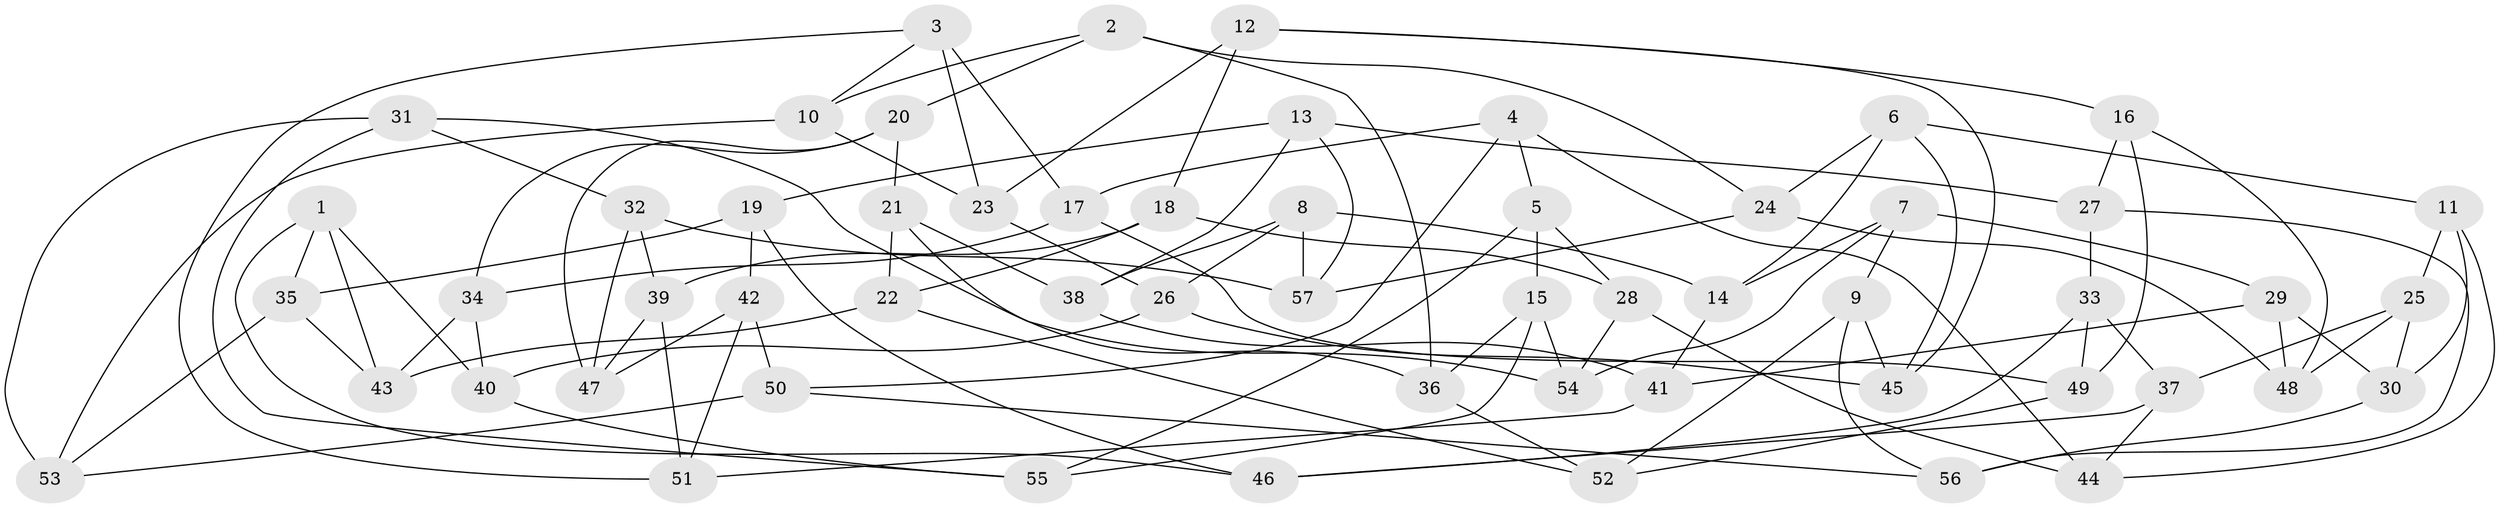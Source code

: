 // Generated by graph-tools (version 1.1) at 2025/26/03/09/25 03:26:58]
// undirected, 57 vertices, 114 edges
graph export_dot {
graph [start="1"]
  node [color=gray90,style=filled];
  1;
  2;
  3;
  4;
  5;
  6;
  7;
  8;
  9;
  10;
  11;
  12;
  13;
  14;
  15;
  16;
  17;
  18;
  19;
  20;
  21;
  22;
  23;
  24;
  25;
  26;
  27;
  28;
  29;
  30;
  31;
  32;
  33;
  34;
  35;
  36;
  37;
  38;
  39;
  40;
  41;
  42;
  43;
  44;
  45;
  46;
  47;
  48;
  49;
  50;
  51;
  52;
  53;
  54;
  55;
  56;
  57;
  1 -- 35;
  1 -- 46;
  1 -- 40;
  1 -- 43;
  2 -- 24;
  2 -- 36;
  2 -- 20;
  2 -- 10;
  3 -- 23;
  3 -- 51;
  3 -- 17;
  3 -- 10;
  4 -- 44;
  4 -- 17;
  4 -- 50;
  4 -- 5;
  5 -- 28;
  5 -- 15;
  5 -- 55;
  6 -- 45;
  6 -- 11;
  6 -- 14;
  6 -- 24;
  7 -- 14;
  7 -- 54;
  7 -- 9;
  7 -- 29;
  8 -- 38;
  8 -- 57;
  8 -- 26;
  8 -- 14;
  9 -- 45;
  9 -- 52;
  9 -- 56;
  10 -- 23;
  10 -- 53;
  11 -- 30;
  11 -- 44;
  11 -- 25;
  12 -- 18;
  12 -- 45;
  12 -- 23;
  12 -- 16;
  13 -- 19;
  13 -- 57;
  13 -- 38;
  13 -- 27;
  14 -- 41;
  15 -- 54;
  15 -- 36;
  15 -- 55;
  16 -- 27;
  16 -- 49;
  16 -- 48;
  17 -- 49;
  17 -- 34;
  18 -- 39;
  18 -- 22;
  18 -- 28;
  19 -- 42;
  19 -- 35;
  19 -- 46;
  20 -- 21;
  20 -- 34;
  20 -- 47;
  21 -- 38;
  21 -- 22;
  21 -- 36;
  22 -- 52;
  22 -- 43;
  23 -- 26;
  24 -- 48;
  24 -- 57;
  25 -- 48;
  25 -- 30;
  25 -- 37;
  26 -- 40;
  26 -- 45;
  27 -- 56;
  27 -- 33;
  28 -- 54;
  28 -- 44;
  29 -- 30;
  29 -- 41;
  29 -- 48;
  30 -- 56;
  31 -- 54;
  31 -- 55;
  31 -- 53;
  31 -- 32;
  32 -- 39;
  32 -- 57;
  32 -- 47;
  33 -- 46;
  33 -- 49;
  33 -- 37;
  34 -- 43;
  34 -- 40;
  35 -- 43;
  35 -- 53;
  36 -- 52;
  37 -- 46;
  37 -- 44;
  38 -- 41;
  39 -- 51;
  39 -- 47;
  40 -- 55;
  41 -- 51;
  42 -- 50;
  42 -- 47;
  42 -- 51;
  49 -- 52;
  50 -- 53;
  50 -- 56;
}
